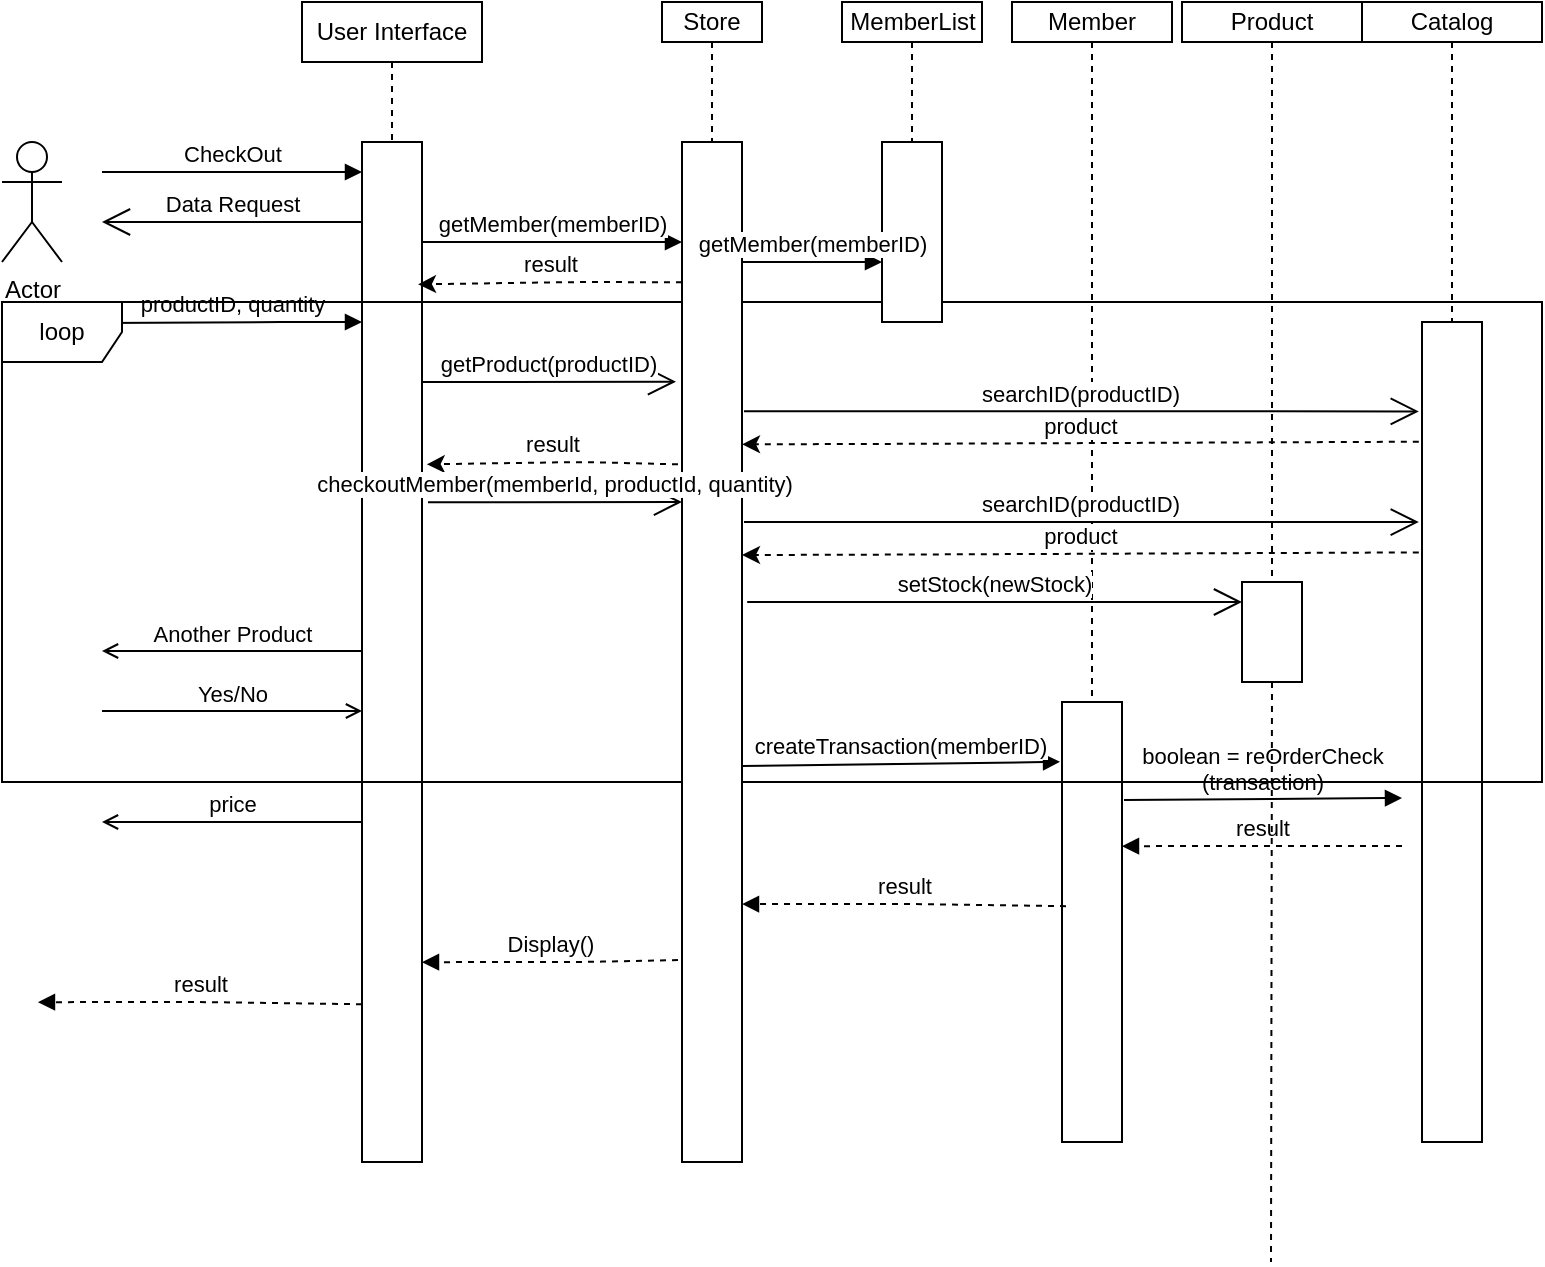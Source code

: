<mxfile version="14.5.1" type="device"><diagram id="ZaeCvinRYkQ-V6-KExF-" name="Page-1"><mxGraphModel dx="1264" dy="592" grid="1" gridSize="10" guides="1" tooltips="1" connect="1" arrows="1" fold="1" page="1" pageScale="1" pageWidth="850" pageHeight="1100" math="0" shadow="0"><root><mxCell id="0"/><mxCell id="1" parent="0"/><mxCell id="EgHhaQnyLHvvoehz6IiA-1" value="Actor" style="shape=umlActor;verticalLabelPosition=bottom;verticalAlign=top;html=1;outlineConnect=0;" parent="1" vertex="1"><mxGeometry x="10" y="80" width="30" height="60" as="geometry"/></mxCell><mxCell id="EgHhaQnyLHvvoehz6IiA-26" style="edgeStyle=orthogonalEdgeStyle;rounded=0;orthogonalLoop=1;jettySize=auto;html=1;exitX=0.5;exitY=1;exitDx=0;exitDy=0;startArrow=none;startFill=0;dashed=1;endArrow=none;endFill=0;" parent="1" source="EgHhaQnyLHvvoehz6IiA-2" target="EgHhaQnyLHvvoehz6IiA-24" edge="1"><mxGeometry relative="1" as="geometry"/></mxCell><mxCell id="EgHhaQnyLHvvoehz6IiA-2" value="User Interface&lt;br&gt;" style="rounded=0;whiteSpace=wrap;html=1;" parent="1" vertex="1"><mxGeometry x="160" y="10" width="90" height="30" as="geometry"/></mxCell><mxCell id="EgHhaQnyLHvvoehz6IiA-29" style="edgeStyle=orthogonalEdgeStyle;rounded=0;orthogonalLoop=1;jettySize=auto;html=1;exitX=0.5;exitY=1;exitDx=0;exitDy=0;entryX=0.5;entryY=0;entryDx=0;entryDy=0;dashed=1;startArrow=none;startFill=0;endArrow=none;endFill=0;" parent="1" source="EgHhaQnyLHvvoehz6IiA-3" target="EgHhaQnyLHvvoehz6IiA-28" edge="1"><mxGeometry relative="1" as="geometry"/></mxCell><mxCell id="EgHhaQnyLHvvoehz6IiA-3" value="Store" style="rounded=0;whiteSpace=wrap;html=1;" parent="1" vertex="1"><mxGeometry x="340" y="10" width="50" height="20" as="geometry"/></mxCell><mxCell id="nl_tpxB6MMZfwO9ZBaLL-7" style="edgeStyle=orthogonalEdgeStyle;shape=link;rounded=0;sketch=0;orthogonalLoop=1;jettySize=auto;html=1;exitX=0.5;exitY=1;exitDx=0;exitDy=0;dashed=1;startArrow=none;startFill=0;endArrow=open;endFill=0;strokeColor=none;" parent="1" source="EgHhaQnyLHvvoehz6IiA-4" target="nl_tpxB6MMZfwO9ZBaLL-3" edge="1"><mxGeometry relative="1" as="geometry"/></mxCell><mxCell id="nl_tpxB6MMZfwO9ZBaLL-10" style="edgeStyle=orthogonalEdgeStyle;rounded=0;orthogonalLoop=1;jettySize=auto;html=1;exitX=0.5;exitY=1;exitDx=0;exitDy=0;entryX=0.5;entryY=0;entryDx=0;entryDy=0;dashed=1;startFill=0;endArrow=none;endFill=0;" parent="1" source="EgHhaQnyLHvvoehz6IiA-4" target="nl_tpxB6MMZfwO9ZBaLL-3" edge="1"><mxGeometry relative="1" as="geometry"/></mxCell><mxCell id="EgHhaQnyLHvvoehz6IiA-4" value="Member" style="rounded=0;whiteSpace=wrap;html=1;" parent="1" vertex="1"><mxGeometry x="515" y="10" width="80" height="20" as="geometry"/></mxCell><mxCell id="EgHhaQnyLHvvoehz6IiA-9" value="productID, quantity" style="html=1;verticalAlign=bottom;endArrow=block;" parent="1" edge="1"><mxGeometry width="80" relative="1" as="geometry"><mxPoint x="60" y="170.5" as="sourcePoint"/><mxPoint x="190" y="170" as="targetPoint"/><Array as="points"><mxPoint x="160" y="170"/></Array></mxGeometry></mxCell><mxCell id="EgHhaQnyLHvvoehz6IiA-15" value="Data Request" style="endArrow=open;endFill=1;endSize=12;html=1;verticalAlign=bottom;" parent="1" edge="1"><mxGeometry width="160" relative="1" as="geometry"><mxPoint x="190" y="120" as="sourcePoint"/><mxPoint x="60" y="120" as="targetPoint"/><Array as="points"><mxPoint x="130" y="120"/></Array></mxGeometry></mxCell><mxCell id="EgHhaQnyLHvvoehz6IiA-17" value="getProduct(productID)" style="endArrow=open;endFill=1;endSize=12;html=1;verticalAlign=bottom;entryX=-0.1;entryY=0.235;entryDx=0;entryDy=0;entryPerimeter=0;" parent="1" target="EgHhaQnyLHvvoehz6IiA-28" edge="1"><mxGeometry width="160" relative="1" as="geometry"><mxPoint x="220" y="200" as="sourcePoint"/><mxPoint x="380" y="200" as="targetPoint"/></mxGeometry></mxCell><mxCell id="EgHhaQnyLHvvoehz6IiA-24" value="" style="html=1;points=[];perimeter=orthogonalPerimeter;strokeWidth=1;" parent="1" vertex="1"><mxGeometry x="190" y="80" width="30" height="510" as="geometry"/></mxCell><mxCell id="EgHhaQnyLHvvoehz6IiA-25" value="CheckOut" style="html=1;verticalAlign=bottom;startArrow=none;endArrow=block;startSize=8;startFill=0;" parent="1" target="EgHhaQnyLHvvoehz6IiA-24" edge="1"><mxGeometry relative="1" as="geometry"><mxPoint x="60" y="95" as="sourcePoint"/><Array as="points"><mxPoint x="60" y="95"/></Array></mxGeometry></mxCell><mxCell id="EgHhaQnyLHvvoehz6IiA-31" value="result" style="endArrow=classic;html=1;dashed=1;verticalAlign=bottom;entryX=1.08;entryY=0.316;entryDx=0;entryDy=0;entryPerimeter=0;exitX=-0.067;exitY=0.316;exitDx=0;exitDy=0;exitPerimeter=0;" parent="1" source="EgHhaQnyLHvvoehz6IiA-28" target="EgHhaQnyLHvvoehz6IiA-24" edge="1"><mxGeometry relative="1" as="geometry"><mxPoint x="340" y="241" as="sourcePoint"/><mxPoint x="230" y="241" as="targetPoint"/><Array as="points"><mxPoint x="300" y="240"/></Array></mxGeometry></mxCell><mxCell id="EgHhaQnyLHvvoehz6IiA-33" value="Another Product" style="html=1;verticalAlign=bottom;startArrow=none;endArrow=open;startSize=8;startFill=0;endFill=0;" parent="1" edge="1"><mxGeometry relative="1" as="geometry"><mxPoint x="190" y="334.5" as="sourcePoint"/><mxPoint x="60" y="334.5" as="targetPoint"/><Array as="points"><mxPoint x="60" y="334.5"/></Array></mxGeometry></mxCell><mxCell id="EgHhaQnyLHvvoehz6IiA-34" value="price" style="html=1;verticalAlign=bottom;startArrow=none;endArrow=open;startSize=8;startFill=0;endFill=0;" parent="1" edge="1"><mxGeometry relative="1" as="geometry"><mxPoint x="190" y="420" as="sourcePoint"/><mxPoint x="60" y="420" as="targetPoint"/><Array as="points"><mxPoint x="60" y="420"/></Array></mxGeometry></mxCell><mxCell id="EgHhaQnyLHvvoehz6IiA-35" value="Yes/No" style="html=1;verticalAlign=bottom;startArrow=none;endArrow=open;startSize=8;startFill=0;endFill=0;" parent="1" edge="1"><mxGeometry relative="1" as="geometry"><mxPoint x="60" y="364.5" as="sourcePoint"/><mxPoint x="190" y="364.5" as="targetPoint"/><Array as="points"><mxPoint x="60" y="364.5"/></Array></mxGeometry></mxCell><mxCell id="nl_tpxB6MMZfwO9ZBaLL-2" value="createTransaction(memberID)" style="html=1;verticalAlign=bottom;startArrow=none;endArrow=block;startSize=8;startFill=0;entryX=-0.033;entryY=0.136;entryDx=0;entryDy=0;entryPerimeter=0;" parent="1" target="nl_tpxB6MMZfwO9ZBaLL-3" edge="1"><mxGeometry relative="1" as="geometry"><mxPoint x="380" y="392" as="sourcePoint"/><Array as="points"><mxPoint x="380" y="392"/></Array><mxPoint x="520" y="390" as="targetPoint"/></mxGeometry></mxCell><mxCell id="nl_tpxB6MMZfwO9ZBaLL-3" value="" style="rounded=0;whiteSpace=wrap;html=1;" parent="1" vertex="1"><mxGeometry x="540" y="360" width="30" height="220" as="geometry"/></mxCell><mxCell id="nl_tpxB6MMZfwO9ZBaLL-4" style="edgeStyle=orthogonalEdgeStyle;shape=arrow;rounded=0;orthogonalLoop=1;jettySize=auto;html=1;exitX=0.5;exitY=1;exitDx=0;exitDy=0;dashed=1;startArrow=none;startFill=0;endArrow=open;endFill=0;" parent="1" source="EgHhaQnyLHvvoehz6IiA-4" target="EgHhaQnyLHvvoehz6IiA-4" edge="1"><mxGeometry relative="1" as="geometry"/></mxCell><mxCell id="nl_tpxB6MMZfwO9ZBaLL-13" style="edgeStyle=orthogonalEdgeStyle;rounded=0;orthogonalLoop=1;jettySize=auto;html=1;exitX=0.5;exitY=1;exitDx=0;exitDy=0;entryX=0.5;entryY=0;entryDx=0;entryDy=0;dashed=1;startFill=0;endArrow=none;endFill=0;" parent="1" source="nl_tpxB6MMZfwO9ZBaLL-11" target="nl_tpxB6MMZfwO9ZBaLL-12" edge="1"><mxGeometry relative="1" as="geometry"/></mxCell><mxCell id="nl_tpxB6MMZfwO9ZBaLL-11" value="Catalog" style="rounded=0;whiteSpace=wrap;html=1;strokeWidth=1;gradientColor=none;" parent="1" vertex="1"><mxGeometry x="690" y="10" width="90" height="20" as="geometry"/></mxCell><mxCell id="nl_tpxB6MMZfwO9ZBaLL-12" value="" style="rounded=0;whiteSpace=wrap;html=1;strokeWidth=1;gradientColor=none;" parent="1" vertex="1"><mxGeometry x="720" y="170" width="30" height="410" as="geometry"/></mxCell><mxCell id="nl_tpxB6MMZfwO9ZBaLL-15" value="boolean = reOrderCheck&lt;br&gt;(transaction)" style="html=1;verticalAlign=bottom;startArrow=none;endArrow=block;startSize=8;startFill=0;exitX=1.033;exitY=0.223;exitDx=0;exitDy=0;exitPerimeter=0;" parent="1" source="nl_tpxB6MMZfwO9ZBaLL-3" edge="1"><mxGeometry relative="1" as="geometry"><mxPoint x="580" y="410" as="sourcePoint"/><Array as="points"/><mxPoint x="710" y="408" as="targetPoint"/></mxGeometry></mxCell><mxCell id="nl_tpxB6MMZfwO9ZBaLL-16" value="result" style="html=1;verticalAlign=bottom;startArrow=none;endArrow=block;startSize=8;startFill=0;entryX=0;entryY=0.036;entryDx=0;entryDy=0;entryPerimeter=0;dashed=1;" parent="1" edge="1"><mxGeometry relative="1" as="geometry"><mxPoint x="710" y="432" as="sourcePoint"/><Array as="points"><mxPoint x="650" y="432"/><mxPoint x="570" y="432.08"/></Array><mxPoint x="570" y="432.08" as="targetPoint"/></mxGeometry></mxCell><mxCell id="nl_tpxB6MMZfwO9ZBaLL-17" value="result" style="html=1;verticalAlign=bottom;startArrow=none;endArrow=block;startSize=8;startFill=0;entryX=0;entryY=0.036;entryDx=0;entryDy=0;entryPerimeter=0;dashed=1;exitX=0.067;exitY=0.464;exitDx=0;exitDy=0;exitPerimeter=0;" parent="1" source="nl_tpxB6MMZfwO9ZBaLL-3" edge="1"><mxGeometry relative="1" as="geometry"><mxPoint x="510" y="461" as="sourcePoint"/><Array as="points"><mxPoint x="460" y="460.94"/><mxPoint x="380" y="461.02"/></Array><mxPoint x="380" y="461.02" as="targetPoint"/></mxGeometry></mxCell><mxCell id="nl_tpxB6MMZfwO9ZBaLL-18" value="Display()" style="html=1;verticalAlign=bottom;startArrow=none;endArrow=block;startSize=8;startFill=0;entryX=0;entryY=0.036;entryDx=0;entryDy=0;entryPerimeter=0;dashed=1;exitX=-0.067;exitY=0.802;exitDx=0;exitDy=0;exitPerimeter=0;" parent="1" source="EgHhaQnyLHvvoehz6IiA-28" edge="1"><mxGeometry relative="1" as="geometry"><mxPoint x="350" y="490.06" as="sourcePoint"/><Array as="points"><mxPoint x="300" y="490"/><mxPoint x="220" y="490.08"/></Array><mxPoint x="220" y="490.08" as="targetPoint"/></mxGeometry></mxCell><mxCell id="nl_tpxB6MMZfwO9ZBaLL-19" value="loop" style="shape=umlFrame;whiteSpace=wrap;html=1;strokeWidth=1;gradientColor=none;" parent="1" vertex="1"><mxGeometry x="10" y="160" width="770" height="240" as="geometry"/></mxCell><mxCell id="nl_tpxB6MMZfwO9ZBaLL-21" style="edgeStyle=orthogonalEdgeStyle;rounded=0;orthogonalLoop=1;jettySize=auto;html=1;exitX=0.5;exitY=1;exitDx=0;exitDy=0;dashed=1;startFill=0;endArrow=none;endFill=0;" parent="1" source="nl_tpxB6MMZfwO9ZBaLL-20" target="nl_tpxB6MMZfwO9ZBaLL-22" edge="1"><mxGeometry relative="1" as="geometry"><mxPoint x="465" y="80" as="targetPoint"/></mxGeometry></mxCell><mxCell id="nl_tpxB6MMZfwO9ZBaLL-20" value="MemberList" style="html=1;strokeWidth=1;gradientColor=none;" parent="1" vertex="1"><mxGeometry x="430" y="10" width="70" height="20" as="geometry"/></mxCell><mxCell id="nl_tpxB6MMZfwO9ZBaLL-22" value="" style="rounded=0;whiteSpace=wrap;html=1;" parent="1" vertex="1"><mxGeometry x="450" y="80" width="30" height="90" as="geometry"/></mxCell><mxCell id="EgHhaQnyLHvvoehz6IiA-28" value="" style="rounded=0;whiteSpace=wrap;html=1;strokeWidth=1;" parent="1" vertex="1"><mxGeometry x="350" y="80" width="30" height="510" as="geometry"/></mxCell><mxCell id="nl_tpxB6MMZfwO9ZBaLL-24" style="edgeStyle=orthogonalEdgeStyle;rounded=0;orthogonalLoop=1;jettySize=auto;html=1;exitX=0.5;exitY=1;exitDx=0;exitDy=0;entryX=0;entryY=0.5;entryDx=0;entryDy=0;dashed=1;startFill=0;endArrow=none;endFill=0;" parent="1" source="EgHhaQnyLHvvoehz6IiA-3" target="EgHhaQnyLHvvoehz6IiA-3" edge="1"><mxGeometry relative="1" as="geometry"/></mxCell><mxCell id="nl_tpxB6MMZfwO9ZBaLL-25" value="searchID(productID)" style="endArrow=open;endFill=1;endSize=12;html=1;verticalAlign=bottom;entryX=-0.053;entryY=0.109;entryDx=0;entryDy=0;entryPerimeter=0;" parent="1" target="nl_tpxB6MMZfwO9ZBaLL-12" edge="1"><mxGeometry width="160" relative="1" as="geometry"><mxPoint x="381" y="214.65" as="sourcePoint"/><mxPoint x="451" y="215" as="targetPoint"/></mxGeometry></mxCell><mxCell id="nl_tpxB6MMZfwO9ZBaLL-26" value="product" style="endArrow=classic;html=1;dashed=1;entryX=0.967;entryY=0.316;entryDx=0;entryDy=0;entryPerimeter=0;verticalAlign=bottom;exitX=-0.053;exitY=0.146;exitDx=0;exitDy=0;exitPerimeter=0;" parent="1" source="nl_tpxB6MMZfwO9ZBaLL-12" edge="1"><mxGeometry relative="1" as="geometry"><mxPoint x="450" y="231" as="sourcePoint"/><mxPoint x="380" y="231.16" as="targetPoint"/><Array as="points"><mxPoint x="440.99" y="231"/></Array></mxGeometry></mxCell><mxCell id="LThwuHm6-bRz-g9jSQjk-1" value="getMember(memberID)" style="html=1;verticalAlign=bottom;startArrow=none;endArrow=block;startSize=8;startFill=0;" parent="1" edge="1"><mxGeometry relative="1" as="geometry"><mxPoint x="220" y="130" as="sourcePoint"/><Array as="points"><mxPoint x="220" y="130"/></Array><mxPoint x="350" y="130" as="targetPoint"/></mxGeometry></mxCell><mxCell id="mUfmv_AxJ1NzyiTuOZRW-4" value="getMember(memberID)" style="html=1;verticalAlign=bottom;startArrow=none;endArrow=block;startSize=8;startFill=0;" parent="1" edge="1"><mxGeometry relative="1" as="geometry"><mxPoint x="380" y="140" as="sourcePoint"/><Array as="points"><mxPoint x="380" y="140"/></Array><mxPoint x="450" y="140" as="targetPoint"/></mxGeometry></mxCell><mxCell id="mUfmv_AxJ1NzyiTuOZRW-5" value="result" style="endArrow=classic;html=1;dashed=1;entryX=0.967;entryY=0.316;entryDx=0;entryDy=0;entryPerimeter=0;verticalAlign=bottom;exitX=0.033;exitY=0.314;exitDx=0;exitDy=0;exitPerimeter=0;" parent="1" edge="1"><mxGeometry relative="1" as="geometry"><mxPoint x="350" y="150.14" as="sourcePoint"/><mxPoint x="218.02" y="151.16" as="targetPoint"/><Array as="points"><mxPoint x="299.01" y="150"/></Array></mxGeometry></mxCell><mxCell id="mUfmv_AxJ1NzyiTuOZRW-6" value="checkoutMember(memberId, productId, quantity)" style="endArrow=open;endFill=1;endSize=12;html=1;verticalAlign=bottom;entryX=-0.1;entryY=0.235;entryDx=0;entryDy=0;entryPerimeter=0;" parent="1" edge="1"><mxGeometry width="160" relative="1" as="geometry"><mxPoint x="223" y="260.15" as="sourcePoint"/><mxPoint x="350" y="260" as="targetPoint"/></mxGeometry></mxCell><mxCell id="mUfmv_AxJ1NzyiTuOZRW-7" value="searchID(productID)" style="endArrow=open;endFill=1;endSize=12;html=1;verticalAlign=bottom;entryX=-0.053;entryY=0.109;entryDx=0;entryDy=0;entryPerimeter=0;" parent="1" edge="1"><mxGeometry width="160" relative="1" as="geometry"><mxPoint x="381" y="270" as="sourcePoint"/><mxPoint x="718.41" y="270.04" as="targetPoint"/></mxGeometry></mxCell><mxCell id="mUfmv_AxJ1NzyiTuOZRW-8" value="product" style="endArrow=classic;html=1;dashed=1;entryX=0.967;entryY=0.316;entryDx=0;entryDy=0;entryPerimeter=0;verticalAlign=bottom;exitX=-0.053;exitY=0.146;exitDx=0;exitDy=0;exitPerimeter=0;" parent="1" edge="1"><mxGeometry relative="1" as="geometry"><mxPoint x="718.41" y="285.21" as="sourcePoint"/><mxPoint x="380" y="286.51" as="targetPoint"/><Array as="points"><mxPoint x="440.99" y="286.35"/></Array></mxGeometry></mxCell><mxCell id="mUfmv_AxJ1NzyiTuOZRW-9" style="edgeStyle=orthogonalEdgeStyle;rounded=0;orthogonalLoop=1;jettySize=auto;html=1;exitX=0.5;exitY=1;exitDx=0;exitDy=0;entryX=0.5;entryY=0;entryDx=0;entryDy=0;dashed=1;startFill=0;endArrow=none;endFill=0;" parent="1" source="mUfmv_AxJ1NzyiTuOZRW-10" target="mUfmv_AxJ1NzyiTuOZRW-11" edge="1"><mxGeometry relative="1" as="geometry"/></mxCell><mxCell id="mUfmv_AxJ1NzyiTuOZRW-10" value="Product" style="rounded=0;whiteSpace=wrap;html=1;strokeWidth=1;gradientColor=none;" parent="1" vertex="1"><mxGeometry x="600" y="10" width="90" height="20" as="geometry"/></mxCell><mxCell id="mUfmv_AxJ1NzyiTuOZRW-11" value="" style="rounded=0;whiteSpace=wrap;html=1;strokeWidth=1;gradientColor=none;" parent="1" vertex="1"><mxGeometry x="630" y="300" width="30" height="50" as="geometry"/></mxCell><mxCell id="mUfmv_AxJ1NzyiTuOZRW-12" style="edgeStyle=orthogonalEdgeStyle;rounded=0;orthogonalLoop=1;jettySize=auto;html=1;exitX=0.5;exitY=1;exitDx=0;exitDy=0;entryX=0.5;entryY=0;entryDx=0;entryDy=0;dashed=1;startFill=0;endArrow=none;endFill=0;" parent="1" source="mUfmv_AxJ1NzyiTuOZRW-11" edge="1"><mxGeometry relative="1" as="geometry"><mxPoint x="644.5" y="370" as="sourcePoint"/><mxPoint x="644.5" y="640" as="targetPoint"/></mxGeometry></mxCell><mxCell id="mUfmv_AxJ1NzyiTuOZRW-13" value="setStock(newStock)" style="endArrow=open;endFill=1;endSize=12;html=1;verticalAlign=bottom;" parent="1" edge="1"><mxGeometry width="160" relative="1" as="geometry"><mxPoint x="382.59" y="310" as="sourcePoint"/><mxPoint x="630" y="310" as="targetPoint"/></mxGeometry></mxCell><mxCell id="RpFfptnFp4w9fI16ixe3-1" value="result" style="html=1;verticalAlign=bottom;startArrow=none;endArrow=block;startSize=8;startFill=0;entryX=0;entryY=0.036;entryDx=0;entryDy=0;entryPerimeter=0;dashed=1;exitX=0.067;exitY=0.464;exitDx=0;exitDy=0;exitPerimeter=0;" edge="1" parent="1"><mxGeometry relative="1" as="geometry"><mxPoint x="190" y="511.14" as="sourcePoint"/><Array as="points"><mxPoint x="107.99" y="510"/><mxPoint x="27.99" y="510.08"/></Array><mxPoint x="27.99" y="510.08" as="targetPoint"/></mxGeometry></mxCell></root></mxGraphModel></diagram></mxfile>